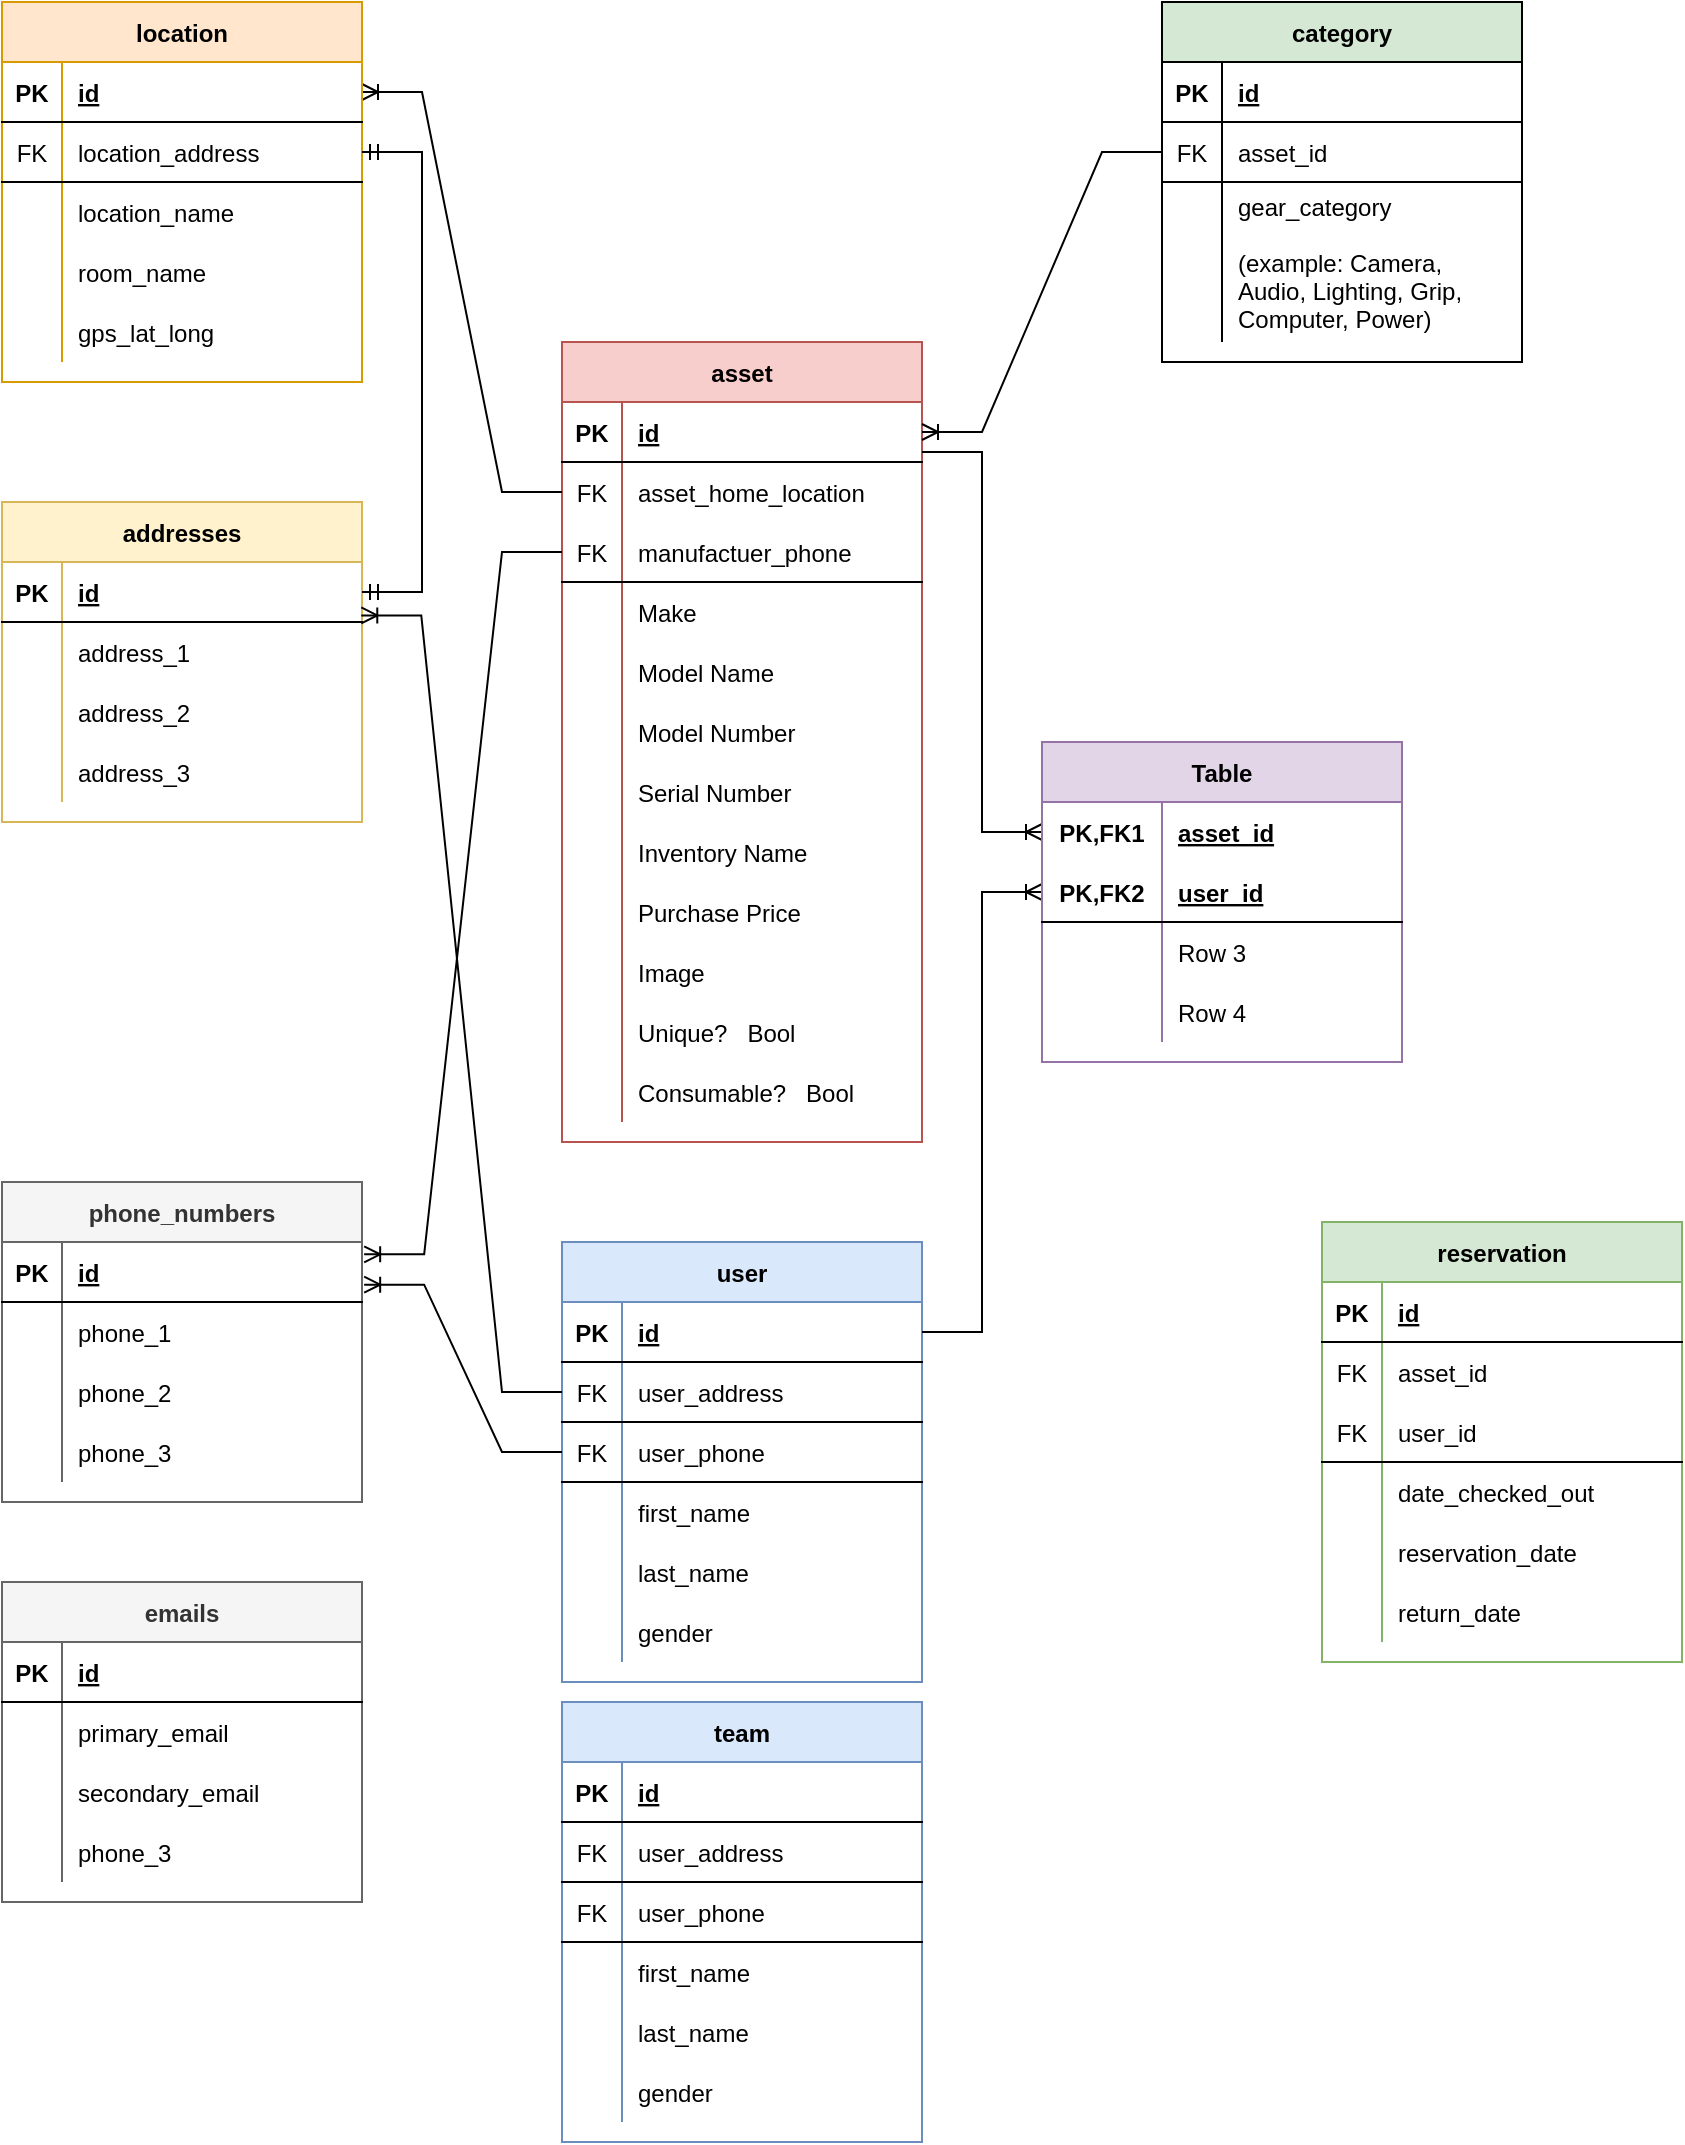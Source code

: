 <mxfile version="16.5.6" type="device"><diagram id="R2lEEEUBdFMjLlhIrx00" name="Page-1"><mxGraphModel dx="1036" dy="1142" grid="1" gridSize="10" guides="1" tooltips="1" connect="1" arrows="1" fold="1" page="1" pageScale="1" pageWidth="850" pageHeight="1100" math="0" shadow="0" extFonts="Permanent Marker^https://fonts.googleapis.com/css?family=Permanent+Marker"><root><mxCell id="0"/><mxCell id="1" parent="0"/><mxCell id="lT242HKfQNrGMCs-cUOg-1" value="asset" style="shape=table;startSize=30;container=1;collapsible=1;childLayout=tableLayout;fixedRows=1;rowLines=0;fontStyle=1;align=center;resizeLast=1;fillColor=#f8cecc;strokeColor=#b85450;" parent="1" vertex="1"><mxGeometry x="280" y="200" width="180" height="400" as="geometry"/></mxCell><mxCell id="lT242HKfQNrGMCs-cUOg-2" value="" style="shape=tableRow;horizontal=0;startSize=0;swimlaneHead=0;swimlaneBody=0;fillColor=none;collapsible=0;dropTarget=0;points=[[0,0.5],[1,0.5]];portConstraint=eastwest;top=0;left=0;right=0;bottom=1;" parent="lT242HKfQNrGMCs-cUOg-1" vertex="1"><mxGeometry y="30" width="180" height="30" as="geometry"/></mxCell><mxCell id="lT242HKfQNrGMCs-cUOg-3" value="PK" style="shape=partialRectangle;connectable=0;fillColor=none;top=0;left=0;bottom=0;right=0;fontStyle=1;overflow=hidden;" parent="lT242HKfQNrGMCs-cUOg-2" vertex="1"><mxGeometry width="30" height="30" as="geometry"><mxRectangle width="30" height="30" as="alternateBounds"/></mxGeometry></mxCell><mxCell id="lT242HKfQNrGMCs-cUOg-4" value="id" style="shape=partialRectangle;connectable=0;fillColor=none;top=0;left=0;bottom=0;right=0;align=left;spacingLeft=6;fontStyle=5;overflow=hidden;" parent="lT242HKfQNrGMCs-cUOg-2" vertex="1"><mxGeometry x="30" width="150" height="30" as="geometry"><mxRectangle width="150" height="30" as="alternateBounds"/></mxGeometry></mxCell><mxCell id="H1OBYZeb9_DquAQnWoKz-43" value="" style="shape=tableRow;horizontal=0;startSize=0;swimlaneHead=0;swimlaneBody=0;fillColor=none;collapsible=0;dropTarget=0;points=[[0,0.5],[1,0.5]];portConstraint=eastwest;top=0;left=0;right=0;bottom=0;" parent="lT242HKfQNrGMCs-cUOg-1" vertex="1"><mxGeometry y="60" width="180" height="30" as="geometry"/></mxCell><mxCell id="H1OBYZeb9_DquAQnWoKz-44" value="FK" style="shape=partialRectangle;connectable=0;fillColor=none;top=0;left=0;bottom=0;right=0;fontStyle=0;overflow=hidden;" parent="H1OBYZeb9_DquAQnWoKz-43" vertex="1"><mxGeometry width="30" height="30" as="geometry"><mxRectangle width="30" height="30" as="alternateBounds"/></mxGeometry></mxCell><mxCell id="H1OBYZeb9_DquAQnWoKz-45" value="asset_home_location" style="shape=partialRectangle;connectable=0;fillColor=none;top=0;left=0;bottom=0;right=0;align=left;spacingLeft=6;fontStyle=0;overflow=hidden;" parent="H1OBYZeb9_DquAQnWoKz-43" vertex="1"><mxGeometry x="30" width="150" height="30" as="geometry"><mxRectangle width="150" height="30" as="alternateBounds"/></mxGeometry></mxCell><mxCell id="H1OBYZeb9_DquAQnWoKz-48" value="" style="shape=tableRow;horizontal=0;startSize=0;swimlaneHead=0;swimlaneBody=0;fillColor=none;collapsible=0;dropTarget=0;points=[[0,0.5],[1,0.5]];portConstraint=eastwest;top=0;left=0;right=0;bottom=1;" parent="lT242HKfQNrGMCs-cUOg-1" vertex="1"><mxGeometry y="90" width="180" height="30" as="geometry"/></mxCell><mxCell id="H1OBYZeb9_DquAQnWoKz-49" value="FK" style="shape=partialRectangle;connectable=0;fillColor=none;top=0;left=0;bottom=0;right=0;fontStyle=0;overflow=hidden;" parent="H1OBYZeb9_DquAQnWoKz-48" vertex="1"><mxGeometry width="30" height="30" as="geometry"><mxRectangle width="30" height="30" as="alternateBounds"/></mxGeometry></mxCell><mxCell id="H1OBYZeb9_DquAQnWoKz-50" value="manufactuer_phone" style="shape=partialRectangle;connectable=0;fillColor=none;top=0;left=0;bottom=0;right=0;align=left;spacingLeft=6;fontStyle=0;overflow=hidden;" parent="H1OBYZeb9_DquAQnWoKz-48" vertex="1"><mxGeometry x="30" width="150" height="30" as="geometry"><mxRectangle width="150" height="30" as="alternateBounds"/></mxGeometry></mxCell><mxCell id="lT242HKfQNrGMCs-cUOg-8" value="" style="shape=tableRow;horizontal=0;startSize=0;swimlaneHead=0;swimlaneBody=0;fillColor=none;collapsible=0;dropTarget=0;points=[[0,0.5],[1,0.5]];portConstraint=eastwest;top=0;left=0;right=0;bottom=0;" parent="lT242HKfQNrGMCs-cUOg-1" vertex="1"><mxGeometry y="120" width="180" height="30" as="geometry"/></mxCell><mxCell id="lT242HKfQNrGMCs-cUOg-9" value="" style="shape=partialRectangle;connectable=0;fillColor=none;top=0;left=0;bottom=0;right=0;editable=1;overflow=hidden;" parent="lT242HKfQNrGMCs-cUOg-8" vertex="1"><mxGeometry width="30" height="30" as="geometry"><mxRectangle width="30" height="30" as="alternateBounds"/></mxGeometry></mxCell><mxCell id="lT242HKfQNrGMCs-cUOg-10" value="Make" style="shape=partialRectangle;connectable=0;fillColor=none;top=0;left=0;bottom=0;right=0;align=left;spacingLeft=6;overflow=hidden;" parent="lT242HKfQNrGMCs-cUOg-8" vertex="1"><mxGeometry x="30" width="150" height="30" as="geometry"><mxRectangle width="150" height="30" as="alternateBounds"/></mxGeometry></mxCell><mxCell id="lT242HKfQNrGMCs-cUOg-11" value="" style="shape=tableRow;horizontal=0;startSize=0;swimlaneHead=0;swimlaneBody=0;fillColor=none;collapsible=0;dropTarget=0;points=[[0,0.5],[1,0.5]];portConstraint=eastwest;top=0;left=0;right=0;bottom=0;" parent="lT242HKfQNrGMCs-cUOg-1" vertex="1"><mxGeometry y="150" width="180" height="30" as="geometry"/></mxCell><mxCell id="lT242HKfQNrGMCs-cUOg-12" value="" style="shape=partialRectangle;connectable=0;fillColor=none;top=0;left=0;bottom=0;right=0;editable=1;overflow=hidden;" parent="lT242HKfQNrGMCs-cUOg-11" vertex="1"><mxGeometry width="30" height="30" as="geometry"><mxRectangle width="30" height="30" as="alternateBounds"/></mxGeometry></mxCell><mxCell id="lT242HKfQNrGMCs-cUOg-13" value="Model Name" style="shape=partialRectangle;connectable=0;fillColor=none;top=0;left=0;bottom=0;right=0;align=left;spacingLeft=6;overflow=hidden;" parent="lT242HKfQNrGMCs-cUOg-11" vertex="1"><mxGeometry x="30" width="150" height="30" as="geometry"><mxRectangle width="150" height="30" as="alternateBounds"/></mxGeometry></mxCell><mxCell id="lT242HKfQNrGMCs-cUOg-20" value="" style="shape=tableRow;horizontal=0;startSize=0;swimlaneHead=0;swimlaneBody=0;fillColor=none;collapsible=0;dropTarget=0;points=[[0,0.5],[1,0.5]];portConstraint=eastwest;top=0;left=0;right=0;bottom=0;" parent="lT242HKfQNrGMCs-cUOg-1" vertex="1"><mxGeometry y="180" width="180" height="30" as="geometry"/></mxCell><mxCell id="lT242HKfQNrGMCs-cUOg-21" value="" style="shape=partialRectangle;connectable=0;fillColor=none;top=0;left=0;bottom=0;right=0;editable=1;overflow=hidden;" parent="lT242HKfQNrGMCs-cUOg-20" vertex="1"><mxGeometry width="30" height="30" as="geometry"><mxRectangle width="30" height="30" as="alternateBounds"/></mxGeometry></mxCell><mxCell id="lT242HKfQNrGMCs-cUOg-22" value="Model Number" style="shape=partialRectangle;connectable=0;fillColor=none;top=0;left=0;bottom=0;right=0;align=left;spacingLeft=6;overflow=hidden;" parent="lT242HKfQNrGMCs-cUOg-20" vertex="1"><mxGeometry x="30" width="150" height="30" as="geometry"><mxRectangle width="150" height="30" as="alternateBounds"/></mxGeometry></mxCell><mxCell id="lT242HKfQNrGMCs-cUOg-14" value="" style="shape=tableRow;horizontal=0;startSize=0;swimlaneHead=0;swimlaneBody=0;fillColor=none;collapsible=0;dropTarget=0;points=[[0,0.5],[1,0.5]];portConstraint=eastwest;top=0;left=0;right=0;bottom=0;" parent="lT242HKfQNrGMCs-cUOg-1" vertex="1"><mxGeometry y="210" width="180" height="30" as="geometry"/></mxCell><mxCell id="lT242HKfQNrGMCs-cUOg-15" value="" style="shape=partialRectangle;connectable=0;fillColor=none;top=0;left=0;bottom=0;right=0;editable=1;overflow=hidden;" parent="lT242HKfQNrGMCs-cUOg-14" vertex="1"><mxGeometry width="30" height="30" as="geometry"><mxRectangle width="30" height="30" as="alternateBounds"/></mxGeometry></mxCell><mxCell id="lT242HKfQNrGMCs-cUOg-16" value="Serial Number" style="shape=partialRectangle;connectable=0;fillColor=none;top=0;left=0;bottom=0;right=0;align=left;spacingLeft=6;overflow=hidden;" parent="lT242HKfQNrGMCs-cUOg-14" vertex="1"><mxGeometry x="30" width="150" height="30" as="geometry"><mxRectangle width="150" height="30" as="alternateBounds"/></mxGeometry></mxCell><mxCell id="lT242HKfQNrGMCs-cUOg-5" value="" style="shape=tableRow;horizontal=0;startSize=0;swimlaneHead=0;swimlaneBody=0;fillColor=none;collapsible=0;dropTarget=0;points=[[0,0.5],[1,0.5]];portConstraint=eastwest;top=0;left=0;right=0;bottom=0;" parent="lT242HKfQNrGMCs-cUOg-1" vertex="1"><mxGeometry y="240" width="180" height="30" as="geometry"/></mxCell><mxCell id="lT242HKfQNrGMCs-cUOg-6" value="" style="shape=partialRectangle;connectable=0;fillColor=none;top=0;left=0;bottom=0;right=0;editable=1;overflow=hidden;" parent="lT242HKfQNrGMCs-cUOg-5" vertex="1"><mxGeometry width="30" height="30" as="geometry"><mxRectangle width="30" height="30" as="alternateBounds"/></mxGeometry></mxCell><mxCell id="lT242HKfQNrGMCs-cUOg-7" value="Inventory Name" style="shape=partialRectangle;connectable=0;fillColor=none;top=0;left=0;bottom=0;right=0;align=left;spacingLeft=6;overflow=hidden;fontStyle=0" parent="lT242HKfQNrGMCs-cUOg-5" vertex="1"><mxGeometry x="30" width="150" height="30" as="geometry"><mxRectangle width="150" height="30" as="alternateBounds"/></mxGeometry></mxCell><mxCell id="lT242HKfQNrGMCs-cUOg-17" value="" style="shape=tableRow;horizontal=0;startSize=0;swimlaneHead=0;swimlaneBody=0;fillColor=none;collapsible=0;dropTarget=0;points=[[0,0.5],[1,0.5]];portConstraint=eastwest;top=0;left=0;right=0;bottom=0;" parent="lT242HKfQNrGMCs-cUOg-1" vertex="1"><mxGeometry y="270" width="180" height="30" as="geometry"/></mxCell><mxCell id="lT242HKfQNrGMCs-cUOg-18" value="" style="shape=partialRectangle;connectable=0;fillColor=none;top=0;left=0;bottom=0;right=0;editable=1;overflow=hidden;" parent="lT242HKfQNrGMCs-cUOg-17" vertex="1"><mxGeometry width="30" height="30" as="geometry"><mxRectangle width="30" height="30" as="alternateBounds"/></mxGeometry></mxCell><mxCell id="lT242HKfQNrGMCs-cUOg-19" value="Purchase Price" style="shape=partialRectangle;connectable=0;fillColor=none;top=0;left=0;bottom=0;right=0;align=left;spacingLeft=6;overflow=hidden;" parent="lT242HKfQNrGMCs-cUOg-17" vertex="1"><mxGeometry x="30" width="150" height="30" as="geometry"><mxRectangle width="150" height="30" as="alternateBounds"/></mxGeometry></mxCell><mxCell id="lT242HKfQNrGMCs-cUOg-42" value="" style="shape=tableRow;horizontal=0;startSize=0;swimlaneHead=0;swimlaneBody=0;fillColor=none;collapsible=0;dropTarget=0;points=[[0,0.5],[1,0.5]];portConstraint=eastwest;top=0;left=0;right=0;bottom=0;" parent="lT242HKfQNrGMCs-cUOg-1" vertex="1"><mxGeometry y="300" width="180" height="30" as="geometry"/></mxCell><mxCell id="lT242HKfQNrGMCs-cUOg-43" value="" style="shape=partialRectangle;connectable=0;fillColor=none;top=0;left=0;bottom=0;right=0;editable=1;overflow=hidden;" parent="lT242HKfQNrGMCs-cUOg-42" vertex="1"><mxGeometry width="30" height="30" as="geometry"><mxRectangle width="30" height="30" as="alternateBounds"/></mxGeometry></mxCell><mxCell id="lT242HKfQNrGMCs-cUOg-44" value="Image" style="shape=partialRectangle;connectable=0;fillColor=none;top=0;left=0;bottom=0;right=0;align=left;spacingLeft=6;overflow=hidden;" parent="lT242HKfQNrGMCs-cUOg-42" vertex="1"><mxGeometry x="30" width="150" height="30" as="geometry"><mxRectangle width="150" height="30" as="alternateBounds"/></mxGeometry></mxCell><mxCell id="lT242HKfQNrGMCs-cUOg-58" value="" style="shape=tableRow;horizontal=0;startSize=0;swimlaneHead=0;swimlaneBody=0;fillColor=none;collapsible=0;dropTarget=0;points=[[0,0.5],[1,0.5]];portConstraint=eastwest;top=0;left=0;right=0;bottom=0;" parent="lT242HKfQNrGMCs-cUOg-1" vertex="1"><mxGeometry y="330" width="180" height="30" as="geometry"/></mxCell><mxCell id="lT242HKfQNrGMCs-cUOg-59" value="" style="shape=partialRectangle;connectable=0;fillColor=none;top=0;left=0;bottom=0;right=0;editable=1;overflow=hidden;" parent="lT242HKfQNrGMCs-cUOg-58" vertex="1"><mxGeometry width="30" height="30" as="geometry"><mxRectangle width="30" height="30" as="alternateBounds"/></mxGeometry></mxCell><mxCell id="lT242HKfQNrGMCs-cUOg-60" value="Unique?   Bool" style="shape=partialRectangle;connectable=0;fillColor=none;top=0;left=0;bottom=0;right=0;align=left;spacingLeft=6;overflow=hidden;fontStyle=0" parent="lT242HKfQNrGMCs-cUOg-58" vertex="1"><mxGeometry x="30" width="150" height="30" as="geometry"><mxRectangle width="150" height="30" as="alternateBounds"/></mxGeometry></mxCell><mxCell id="lT242HKfQNrGMCs-cUOg-61" value="" style="shape=tableRow;horizontal=0;startSize=0;swimlaneHead=0;swimlaneBody=0;fillColor=none;collapsible=0;dropTarget=0;points=[[0,0.5],[1,0.5]];portConstraint=eastwest;top=0;left=0;right=0;bottom=0;" parent="lT242HKfQNrGMCs-cUOg-1" vertex="1"><mxGeometry y="360" width="180" height="30" as="geometry"/></mxCell><mxCell id="lT242HKfQNrGMCs-cUOg-62" value="" style="shape=partialRectangle;connectable=0;fillColor=none;top=0;left=0;bottom=0;right=0;editable=1;overflow=hidden;" parent="lT242HKfQNrGMCs-cUOg-61" vertex="1"><mxGeometry width="30" height="30" as="geometry"><mxRectangle width="30" height="30" as="alternateBounds"/></mxGeometry></mxCell><mxCell id="lT242HKfQNrGMCs-cUOg-63" value="Consumable?   Bool" style="shape=partialRectangle;connectable=0;fillColor=none;top=0;left=0;bottom=0;right=0;align=left;spacingLeft=6;overflow=hidden;fontStyle=0" parent="lT242HKfQNrGMCs-cUOg-61" vertex="1"><mxGeometry x="30" width="150" height="30" as="geometry"><mxRectangle width="150" height="30" as="alternateBounds"/></mxGeometry></mxCell><mxCell id="lT242HKfQNrGMCs-cUOg-23" value="reservation" style="shape=table;startSize=30;container=1;collapsible=1;childLayout=tableLayout;fixedRows=1;rowLines=0;fontStyle=1;align=center;resizeLast=1;fillColor=#d5e8d4;strokeColor=#82b366;" parent="1" vertex="1"><mxGeometry x="660" y="640" width="180" height="220" as="geometry"/></mxCell><mxCell id="lT242HKfQNrGMCs-cUOg-24" value="" style="shape=tableRow;horizontal=0;startSize=0;swimlaneHead=0;swimlaneBody=0;fillColor=none;collapsible=0;dropTarget=0;points=[[0,0.5],[1,0.5]];portConstraint=eastwest;top=0;left=0;right=0;bottom=1;" parent="lT242HKfQNrGMCs-cUOg-23" vertex="1"><mxGeometry y="30" width="180" height="30" as="geometry"/></mxCell><mxCell id="lT242HKfQNrGMCs-cUOg-25" value="PK" style="shape=partialRectangle;connectable=0;fillColor=none;top=0;left=0;bottom=0;right=0;fontStyle=1;overflow=hidden;" parent="lT242HKfQNrGMCs-cUOg-24" vertex="1"><mxGeometry width="30" height="30" as="geometry"><mxRectangle width="30" height="30" as="alternateBounds"/></mxGeometry></mxCell><mxCell id="lT242HKfQNrGMCs-cUOg-26" value="id" style="shape=partialRectangle;connectable=0;fillColor=none;top=0;left=0;bottom=0;right=0;align=left;spacingLeft=6;fontStyle=5;overflow=hidden;" parent="lT242HKfQNrGMCs-cUOg-24" vertex="1"><mxGeometry x="30" width="150" height="30" as="geometry"><mxRectangle width="150" height="30" as="alternateBounds"/></mxGeometry></mxCell><mxCell id="lT242HKfQNrGMCs-cUOg-39" value="" style="shape=tableRow;horizontal=0;startSize=0;swimlaneHead=0;swimlaneBody=0;fillColor=none;collapsible=0;dropTarget=0;points=[[0,0.5],[1,0.5]];portConstraint=eastwest;top=0;left=0;right=0;bottom=0;" parent="lT242HKfQNrGMCs-cUOg-23" vertex="1"><mxGeometry y="60" width="180" height="30" as="geometry"/></mxCell><mxCell id="lT242HKfQNrGMCs-cUOg-40" value="FK" style="shape=partialRectangle;connectable=0;fillColor=none;top=0;left=0;bottom=0;right=0;fontStyle=0;overflow=hidden;" parent="lT242HKfQNrGMCs-cUOg-39" vertex="1"><mxGeometry width="30" height="30" as="geometry"><mxRectangle width="30" height="30" as="alternateBounds"/></mxGeometry></mxCell><mxCell id="lT242HKfQNrGMCs-cUOg-41" value="asset_id" style="shape=partialRectangle;connectable=0;fillColor=none;top=0;left=0;bottom=0;right=0;align=left;spacingLeft=6;fontStyle=0;overflow=hidden;" parent="lT242HKfQNrGMCs-cUOg-39" vertex="1"><mxGeometry x="30" width="150" height="30" as="geometry"><mxRectangle width="150" height="30" as="alternateBounds"/></mxGeometry></mxCell><mxCell id="lT242HKfQNrGMCs-cUOg-36" value="" style="shape=tableRow;horizontal=0;startSize=0;swimlaneHead=0;swimlaneBody=0;fillColor=none;collapsible=0;dropTarget=0;points=[[0,0.5],[1,0.5]];portConstraint=eastwest;top=0;left=0;right=0;bottom=1;" parent="lT242HKfQNrGMCs-cUOg-23" vertex="1"><mxGeometry y="90" width="180" height="30" as="geometry"/></mxCell><mxCell id="lT242HKfQNrGMCs-cUOg-37" value="FK" style="shape=partialRectangle;connectable=0;fillColor=none;top=0;left=0;bottom=0;right=0;fontStyle=0;overflow=hidden;" parent="lT242HKfQNrGMCs-cUOg-36" vertex="1"><mxGeometry width="30" height="30" as="geometry"><mxRectangle width="30" height="30" as="alternateBounds"/></mxGeometry></mxCell><mxCell id="lT242HKfQNrGMCs-cUOg-38" value="user_id" style="shape=partialRectangle;connectable=0;fillColor=none;top=0;left=0;bottom=0;right=0;align=left;spacingLeft=6;fontStyle=0;overflow=hidden;" parent="lT242HKfQNrGMCs-cUOg-36" vertex="1"><mxGeometry x="30" width="150" height="30" as="geometry"><mxRectangle width="150" height="30" as="alternateBounds"/></mxGeometry></mxCell><mxCell id="lT242HKfQNrGMCs-cUOg-27" value="" style="shape=tableRow;horizontal=0;startSize=0;swimlaneHead=0;swimlaneBody=0;fillColor=none;collapsible=0;dropTarget=0;points=[[0,0.5],[1,0.5]];portConstraint=eastwest;top=0;left=0;right=0;bottom=0;" parent="lT242HKfQNrGMCs-cUOg-23" vertex="1"><mxGeometry y="120" width="180" height="30" as="geometry"/></mxCell><mxCell id="lT242HKfQNrGMCs-cUOg-28" value="" style="shape=partialRectangle;connectable=0;fillColor=none;top=0;left=0;bottom=0;right=0;editable=1;overflow=hidden;" parent="lT242HKfQNrGMCs-cUOg-27" vertex="1"><mxGeometry width="30" height="30" as="geometry"><mxRectangle width="30" height="30" as="alternateBounds"/></mxGeometry></mxCell><mxCell id="lT242HKfQNrGMCs-cUOg-29" value="date_checked_out" style="shape=partialRectangle;connectable=0;fillColor=none;top=0;left=0;bottom=0;right=0;align=left;spacingLeft=6;overflow=hidden;" parent="lT242HKfQNrGMCs-cUOg-27" vertex="1"><mxGeometry x="30" width="150" height="30" as="geometry"><mxRectangle width="150" height="30" as="alternateBounds"/></mxGeometry></mxCell><mxCell id="lT242HKfQNrGMCs-cUOg-30" value="" style="shape=tableRow;horizontal=0;startSize=0;swimlaneHead=0;swimlaneBody=0;fillColor=none;collapsible=0;dropTarget=0;points=[[0,0.5],[1,0.5]];portConstraint=eastwest;top=0;left=0;right=0;bottom=0;" parent="lT242HKfQNrGMCs-cUOg-23" vertex="1"><mxGeometry y="150" width="180" height="30" as="geometry"/></mxCell><mxCell id="lT242HKfQNrGMCs-cUOg-31" value="" style="shape=partialRectangle;connectable=0;fillColor=none;top=0;left=0;bottom=0;right=0;editable=1;overflow=hidden;" parent="lT242HKfQNrGMCs-cUOg-30" vertex="1"><mxGeometry width="30" height="30" as="geometry"><mxRectangle width="30" height="30" as="alternateBounds"/></mxGeometry></mxCell><mxCell id="lT242HKfQNrGMCs-cUOg-32" value="reservation_date" style="shape=partialRectangle;connectable=0;fillColor=none;top=0;left=0;bottom=0;right=0;align=left;spacingLeft=6;overflow=hidden;" parent="lT242HKfQNrGMCs-cUOg-30" vertex="1"><mxGeometry x="30" width="150" height="30" as="geometry"><mxRectangle width="150" height="30" as="alternateBounds"/></mxGeometry></mxCell><mxCell id="lT242HKfQNrGMCs-cUOg-33" value="" style="shape=tableRow;horizontal=0;startSize=0;swimlaneHead=0;swimlaneBody=0;fillColor=none;collapsible=0;dropTarget=0;points=[[0,0.5],[1,0.5]];portConstraint=eastwest;top=0;left=0;right=0;bottom=0;" parent="lT242HKfQNrGMCs-cUOg-23" vertex="1"><mxGeometry y="180" width="180" height="30" as="geometry"/></mxCell><mxCell id="lT242HKfQNrGMCs-cUOg-34" value="" style="shape=partialRectangle;connectable=0;fillColor=none;top=0;left=0;bottom=0;right=0;editable=1;overflow=hidden;" parent="lT242HKfQNrGMCs-cUOg-33" vertex="1"><mxGeometry width="30" height="30" as="geometry"><mxRectangle width="30" height="30" as="alternateBounds"/></mxGeometry></mxCell><mxCell id="lT242HKfQNrGMCs-cUOg-35" value="return_date" style="shape=partialRectangle;connectable=0;fillColor=none;top=0;left=0;bottom=0;right=0;align=left;spacingLeft=6;overflow=hidden;" parent="lT242HKfQNrGMCs-cUOg-33" vertex="1"><mxGeometry x="30" width="150" height="30" as="geometry"><mxRectangle width="150" height="30" as="alternateBounds"/></mxGeometry></mxCell><mxCell id="lT242HKfQNrGMCs-cUOg-45" value="user" style="shape=table;startSize=30;container=1;collapsible=1;childLayout=tableLayout;fixedRows=1;rowLines=0;fontStyle=1;align=center;resizeLast=1;fillColor=#dae8fc;strokeColor=#6c8ebf;" parent="1" vertex="1"><mxGeometry x="280" y="650" width="180" height="220" as="geometry"/></mxCell><mxCell id="lT242HKfQNrGMCs-cUOg-46" value="" style="shape=tableRow;horizontal=0;startSize=0;swimlaneHead=0;swimlaneBody=0;fillColor=none;collapsible=0;dropTarget=0;points=[[0,0.5],[1,0.5]];portConstraint=eastwest;top=0;left=0;right=0;bottom=1;" parent="lT242HKfQNrGMCs-cUOg-45" vertex="1"><mxGeometry y="30" width="180" height="30" as="geometry"/></mxCell><mxCell id="lT242HKfQNrGMCs-cUOg-47" value="PK" style="shape=partialRectangle;connectable=0;fillColor=none;top=0;left=0;bottom=0;right=0;fontStyle=1;overflow=hidden;" parent="lT242HKfQNrGMCs-cUOg-46" vertex="1"><mxGeometry width="30" height="30" as="geometry"><mxRectangle width="30" height="30" as="alternateBounds"/></mxGeometry></mxCell><mxCell id="lT242HKfQNrGMCs-cUOg-48" value="id" style="shape=partialRectangle;connectable=0;fillColor=none;top=0;left=0;bottom=0;right=0;align=left;spacingLeft=6;fontStyle=5;overflow=hidden;" parent="lT242HKfQNrGMCs-cUOg-46" vertex="1"><mxGeometry x="30" width="150" height="30" as="geometry"><mxRectangle width="150" height="30" as="alternateBounds"/></mxGeometry></mxCell><mxCell id="H1OBYZeb9_DquAQnWoKz-40" value="" style="shape=tableRow;horizontal=0;startSize=0;swimlaneHead=0;swimlaneBody=0;fillColor=none;collapsible=0;dropTarget=0;points=[[0,0.5],[1,0.5]];portConstraint=eastwest;top=0;left=0;right=0;bottom=1;" parent="lT242HKfQNrGMCs-cUOg-45" vertex="1"><mxGeometry y="60" width="180" height="30" as="geometry"/></mxCell><mxCell id="H1OBYZeb9_DquAQnWoKz-41" value="FK" style="shape=partialRectangle;connectable=0;fillColor=none;top=0;left=0;bottom=0;right=0;fontStyle=0;overflow=hidden;" parent="H1OBYZeb9_DquAQnWoKz-40" vertex="1"><mxGeometry width="30" height="30" as="geometry"><mxRectangle width="30" height="30" as="alternateBounds"/></mxGeometry></mxCell><mxCell id="H1OBYZeb9_DquAQnWoKz-42" value="user_address" style="shape=partialRectangle;connectable=0;fillColor=none;top=0;left=0;bottom=0;right=0;align=left;spacingLeft=6;fontStyle=0;overflow=hidden;" parent="H1OBYZeb9_DquAQnWoKz-40" vertex="1"><mxGeometry x="30" width="150" height="30" as="geometry"><mxRectangle width="150" height="30" as="alternateBounds"/></mxGeometry></mxCell><mxCell id="H1OBYZeb9_DquAQnWoKz-51" value="" style="shape=tableRow;horizontal=0;startSize=0;swimlaneHead=0;swimlaneBody=0;fillColor=none;collapsible=0;dropTarget=0;points=[[0,0.5],[1,0.5]];portConstraint=eastwest;top=0;left=0;right=0;bottom=1;" parent="lT242HKfQNrGMCs-cUOg-45" vertex="1"><mxGeometry y="90" width="180" height="30" as="geometry"/></mxCell><mxCell id="H1OBYZeb9_DquAQnWoKz-52" value="FK" style="shape=partialRectangle;connectable=0;fillColor=none;top=0;left=0;bottom=0;right=0;fontStyle=0;overflow=hidden;" parent="H1OBYZeb9_DquAQnWoKz-51" vertex="1"><mxGeometry width="30" height="30" as="geometry"><mxRectangle width="30" height="30" as="alternateBounds"/></mxGeometry></mxCell><mxCell id="H1OBYZeb9_DquAQnWoKz-53" value="user_phone" style="shape=partialRectangle;connectable=0;fillColor=none;top=0;left=0;bottom=0;right=0;align=left;spacingLeft=6;fontStyle=0;overflow=hidden;" parent="H1OBYZeb9_DquAQnWoKz-51" vertex="1"><mxGeometry x="30" width="150" height="30" as="geometry"><mxRectangle width="150" height="30" as="alternateBounds"/></mxGeometry></mxCell><mxCell id="lT242HKfQNrGMCs-cUOg-49" value="" style="shape=tableRow;horizontal=0;startSize=0;swimlaneHead=0;swimlaneBody=0;fillColor=none;collapsible=0;dropTarget=0;points=[[0,0.5],[1,0.5]];portConstraint=eastwest;top=0;left=0;right=0;bottom=0;" parent="lT242HKfQNrGMCs-cUOg-45" vertex="1"><mxGeometry y="120" width="180" height="30" as="geometry"/></mxCell><mxCell id="lT242HKfQNrGMCs-cUOg-50" value="" style="shape=partialRectangle;connectable=0;fillColor=none;top=0;left=0;bottom=0;right=0;editable=1;overflow=hidden;" parent="lT242HKfQNrGMCs-cUOg-49" vertex="1"><mxGeometry width="30" height="30" as="geometry"><mxRectangle width="30" height="30" as="alternateBounds"/></mxGeometry></mxCell><mxCell id="lT242HKfQNrGMCs-cUOg-51" value="first_name" style="shape=partialRectangle;connectable=0;fillColor=none;top=0;left=0;bottom=0;right=0;align=left;spacingLeft=6;overflow=hidden;" parent="lT242HKfQNrGMCs-cUOg-49" vertex="1"><mxGeometry x="30" width="150" height="30" as="geometry"><mxRectangle width="150" height="30" as="alternateBounds"/></mxGeometry></mxCell><mxCell id="lT242HKfQNrGMCs-cUOg-52" value="" style="shape=tableRow;horizontal=0;startSize=0;swimlaneHead=0;swimlaneBody=0;fillColor=none;collapsible=0;dropTarget=0;points=[[0,0.5],[1,0.5]];portConstraint=eastwest;top=0;left=0;right=0;bottom=0;" parent="lT242HKfQNrGMCs-cUOg-45" vertex="1"><mxGeometry y="150" width="180" height="30" as="geometry"/></mxCell><mxCell id="lT242HKfQNrGMCs-cUOg-53" value="" style="shape=partialRectangle;connectable=0;fillColor=none;top=0;left=0;bottom=0;right=0;editable=1;overflow=hidden;" parent="lT242HKfQNrGMCs-cUOg-52" vertex="1"><mxGeometry width="30" height="30" as="geometry"><mxRectangle width="30" height="30" as="alternateBounds"/></mxGeometry></mxCell><mxCell id="lT242HKfQNrGMCs-cUOg-54" value="last_name" style="shape=partialRectangle;connectable=0;fillColor=none;top=0;left=0;bottom=0;right=0;align=left;spacingLeft=6;overflow=hidden;" parent="lT242HKfQNrGMCs-cUOg-52" vertex="1"><mxGeometry x="30" width="150" height="30" as="geometry"><mxRectangle width="150" height="30" as="alternateBounds"/></mxGeometry></mxCell><mxCell id="lT242HKfQNrGMCs-cUOg-55" value="" style="shape=tableRow;horizontal=0;startSize=0;swimlaneHead=0;swimlaneBody=0;fillColor=none;collapsible=0;dropTarget=0;points=[[0,0.5],[1,0.5]];portConstraint=eastwest;top=0;left=0;right=0;bottom=0;" parent="lT242HKfQNrGMCs-cUOg-45" vertex="1"><mxGeometry y="180" width="180" height="30" as="geometry"/></mxCell><mxCell id="lT242HKfQNrGMCs-cUOg-56" value="" style="shape=partialRectangle;connectable=0;fillColor=none;top=0;left=0;bottom=0;right=0;editable=1;overflow=hidden;" parent="lT242HKfQNrGMCs-cUOg-55" vertex="1"><mxGeometry width="30" height="30" as="geometry"><mxRectangle width="30" height="30" as="alternateBounds"/></mxGeometry></mxCell><mxCell id="lT242HKfQNrGMCs-cUOg-57" value="gender" style="shape=partialRectangle;connectable=0;fillColor=none;top=0;left=0;bottom=0;right=0;align=left;spacingLeft=6;overflow=hidden;" parent="lT242HKfQNrGMCs-cUOg-55" vertex="1"><mxGeometry x="30" width="150" height="30" as="geometry"><mxRectangle width="150" height="30" as="alternateBounds"/></mxGeometry></mxCell><mxCell id="cT66IYa0NvqG5Nw-RfaH-1" value="" style="edgeStyle=entityRelationEdgeStyle;fontSize=12;html=1;endArrow=ERoneToMany;rounded=0;entryX=0;entryY=0.5;entryDx=0;entryDy=0;" parent="1" target="H1OBYZeb9_DquAQnWoKz-57" edge="1"><mxGeometry width="100" height="100" relative="1" as="geometry"><mxPoint x="460" y="255" as="sourcePoint"/><mxPoint x="620" y="460" as="targetPoint"/></mxGeometry></mxCell><mxCell id="cT66IYa0NvqG5Nw-RfaH-2" value="" style="edgeStyle=entityRelationEdgeStyle;fontSize=12;html=1;endArrow=ERoneToMany;rounded=0;exitX=1;exitY=0.5;exitDx=0;exitDy=0;entryX=0;entryY=0.5;entryDx=0;entryDy=0;" parent="1" source="lT242HKfQNrGMCs-cUOg-46" target="H1OBYZeb9_DquAQnWoKz-60" edge="1"><mxGeometry width="100" height="100" relative="1" as="geometry"><mxPoint x="620" y="330" as="sourcePoint"/><mxPoint x="570" y="550" as="targetPoint"/></mxGeometry></mxCell><mxCell id="H1OBYZeb9_DquAQnWoKz-1" value="phone_numbers" style="shape=table;startSize=30;container=1;collapsible=1;childLayout=tableLayout;fixedRows=1;rowLines=0;fontStyle=1;align=center;resizeLast=1;fillColor=#f5f5f5;strokeColor=#666666;fontColor=#333333;" parent="1" vertex="1"><mxGeometry y="620" width="180" height="160" as="geometry"/></mxCell><mxCell id="H1OBYZeb9_DquAQnWoKz-2" value="" style="shape=tableRow;horizontal=0;startSize=0;swimlaneHead=0;swimlaneBody=0;fillColor=none;collapsible=0;dropTarget=0;points=[[0,0.5],[1,0.5]];portConstraint=eastwest;top=0;left=0;right=0;bottom=1;" parent="H1OBYZeb9_DquAQnWoKz-1" vertex="1"><mxGeometry y="30" width="180" height="30" as="geometry"/></mxCell><mxCell id="H1OBYZeb9_DquAQnWoKz-3" value="PK" style="shape=partialRectangle;connectable=0;fillColor=none;top=0;left=0;bottom=0;right=0;fontStyle=1;overflow=hidden;" parent="H1OBYZeb9_DquAQnWoKz-2" vertex="1"><mxGeometry width="30" height="30" as="geometry"><mxRectangle width="30" height="30" as="alternateBounds"/></mxGeometry></mxCell><mxCell id="H1OBYZeb9_DquAQnWoKz-4" value="id" style="shape=partialRectangle;connectable=0;fillColor=none;top=0;left=0;bottom=0;right=0;align=left;spacingLeft=6;fontStyle=5;overflow=hidden;" parent="H1OBYZeb9_DquAQnWoKz-2" vertex="1"><mxGeometry x="30" width="150" height="30" as="geometry"><mxRectangle width="150" height="30" as="alternateBounds"/></mxGeometry></mxCell><mxCell id="H1OBYZeb9_DquAQnWoKz-5" value="" style="shape=tableRow;horizontal=0;startSize=0;swimlaneHead=0;swimlaneBody=0;fillColor=none;collapsible=0;dropTarget=0;points=[[0,0.5],[1,0.5]];portConstraint=eastwest;top=0;left=0;right=0;bottom=0;" parent="H1OBYZeb9_DquAQnWoKz-1" vertex="1"><mxGeometry y="60" width="180" height="30" as="geometry"/></mxCell><mxCell id="H1OBYZeb9_DquAQnWoKz-6" value="" style="shape=partialRectangle;connectable=0;fillColor=none;top=0;left=0;bottom=0;right=0;editable=1;overflow=hidden;" parent="H1OBYZeb9_DquAQnWoKz-5" vertex="1"><mxGeometry width="30" height="30" as="geometry"><mxRectangle width="30" height="30" as="alternateBounds"/></mxGeometry></mxCell><mxCell id="H1OBYZeb9_DquAQnWoKz-7" value="phone_1" style="shape=partialRectangle;connectable=0;fillColor=none;top=0;left=0;bottom=0;right=0;align=left;spacingLeft=6;overflow=hidden;" parent="H1OBYZeb9_DquAQnWoKz-5" vertex="1"><mxGeometry x="30" width="150" height="30" as="geometry"><mxRectangle width="150" height="30" as="alternateBounds"/></mxGeometry></mxCell><mxCell id="H1OBYZeb9_DquAQnWoKz-8" value="" style="shape=tableRow;horizontal=0;startSize=0;swimlaneHead=0;swimlaneBody=0;fillColor=none;collapsible=0;dropTarget=0;points=[[0,0.5],[1,0.5]];portConstraint=eastwest;top=0;left=0;right=0;bottom=0;" parent="H1OBYZeb9_DquAQnWoKz-1" vertex="1"><mxGeometry y="90" width="180" height="30" as="geometry"/></mxCell><mxCell id="H1OBYZeb9_DquAQnWoKz-9" value="" style="shape=partialRectangle;connectable=0;fillColor=none;top=0;left=0;bottom=0;right=0;editable=1;overflow=hidden;" parent="H1OBYZeb9_DquAQnWoKz-8" vertex="1"><mxGeometry width="30" height="30" as="geometry"><mxRectangle width="30" height="30" as="alternateBounds"/></mxGeometry></mxCell><mxCell id="H1OBYZeb9_DquAQnWoKz-10" value="phone_2" style="shape=partialRectangle;connectable=0;fillColor=none;top=0;left=0;bottom=0;right=0;align=left;spacingLeft=6;overflow=hidden;" parent="H1OBYZeb9_DquAQnWoKz-8" vertex="1"><mxGeometry x="30" width="150" height="30" as="geometry"><mxRectangle width="150" height="30" as="alternateBounds"/></mxGeometry></mxCell><mxCell id="H1OBYZeb9_DquAQnWoKz-11" value="" style="shape=tableRow;horizontal=0;startSize=0;swimlaneHead=0;swimlaneBody=0;fillColor=none;collapsible=0;dropTarget=0;points=[[0,0.5],[1,0.5]];portConstraint=eastwest;top=0;left=0;right=0;bottom=0;" parent="H1OBYZeb9_DquAQnWoKz-1" vertex="1"><mxGeometry y="120" width="180" height="30" as="geometry"/></mxCell><mxCell id="H1OBYZeb9_DquAQnWoKz-12" value="" style="shape=partialRectangle;connectable=0;fillColor=none;top=0;left=0;bottom=0;right=0;editable=1;overflow=hidden;" parent="H1OBYZeb9_DquAQnWoKz-11" vertex="1"><mxGeometry width="30" height="30" as="geometry"><mxRectangle width="30" height="30" as="alternateBounds"/></mxGeometry></mxCell><mxCell id="H1OBYZeb9_DquAQnWoKz-13" value="phone_3" style="shape=partialRectangle;connectable=0;fillColor=none;top=0;left=0;bottom=0;right=0;align=left;spacingLeft=6;overflow=hidden;" parent="H1OBYZeb9_DquAQnWoKz-11" vertex="1"><mxGeometry x="30" width="150" height="30" as="geometry"><mxRectangle width="150" height="30" as="alternateBounds"/></mxGeometry></mxCell><mxCell id="H1OBYZeb9_DquAQnWoKz-14" value="addresses" style="shape=table;startSize=30;container=1;collapsible=1;childLayout=tableLayout;fixedRows=1;rowLines=0;fontStyle=1;align=center;resizeLast=1;fillColor=#fff2cc;strokeColor=#d6b656;" parent="1" vertex="1"><mxGeometry y="280" width="180" height="160" as="geometry"/></mxCell><mxCell id="H1OBYZeb9_DquAQnWoKz-15" value="" style="shape=tableRow;horizontal=0;startSize=0;swimlaneHead=0;swimlaneBody=0;fillColor=none;collapsible=0;dropTarget=0;points=[[0,0.5],[1,0.5]];portConstraint=eastwest;top=0;left=0;right=0;bottom=1;" parent="H1OBYZeb9_DquAQnWoKz-14" vertex="1"><mxGeometry y="30" width="180" height="30" as="geometry"/></mxCell><mxCell id="H1OBYZeb9_DquAQnWoKz-16" value="PK" style="shape=partialRectangle;connectable=0;fillColor=none;top=0;left=0;bottom=0;right=0;fontStyle=1;overflow=hidden;" parent="H1OBYZeb9_DquAQnWoKz-15" vertex="1"><mxGeometry width="30" height="30" as="geometry"><mxRectangle width="30" height="30" as="alternateBounds"/></mxGeometry></mxCell><mxCell id="H1OBYZeb9_DquAQnWoKz-17" value="id" style="shape=partialRectangle;connectable=0;fillColor=none;top=0;left=0;bottom=0;right=0;align=left;spacingLeft=6;fontStyle=5;overflow=hidden;" parent="H1OBYZeb9_DquAQnWoKz-15" vertex="1"><mxGeometry x="30" width="150" height="30" as="geometry"><mxRectangle width="150" height="30" as="alternateBounds"/></mxGeometry></mxCell><mxCell id="H1OBYZeb9_DquAQnWoKz-18" value="" style="shape=tableRow;horizontal=0;startSize=0;swimlaneHead=0;swimlaneBody=0;fillColor=none;collapsible=0;dropTarget=0;points=[[0,0.5],[1,0.5]];portConstraint=eastwest;top=0;left=0;right=0;bottom=0;" parent="H1OBYZeb9_DquAQnWoKz-14" vertex="1"><mxGeometry y="60" width="180" height="30" as="geometry"/></mxCell><mxCell id="H1OBYZeb9_DquAQnWoKz-19" value="" style="shape=partialRectangle;connectable=0;fillColor=none;top=0;left=0;bottom=0;right=0;editable=1;overflow=hidden;" parent="H1OBYZeb9_DquAQnWoKz-18" vertex="1"><mxGeometry width="30" height="30" as="geometry"><mxRectangle width="30" height="30" as="alternateBounds"/></mxGeometry></mxCell><mxCell id="H1OBYZeb9_DquAQnWoKz-20" value="address_1" style="shape=partialRectangle;connectable=0;fillColor=none;top=0;left=0;bottom=0;right=0;align=left;spacingLeft=6;overflow=hidden;" parent="H1OBYZeb9_DquAQnWoKz-18" vertex="1"><mxGeometry x="30" width="150" height="30" as="geometry"><mxRectangle width="150" height="30" as="alternateBounds"/></mxGeometry></mxCell><mxCell id="H1OBYZeb9_DquAQnWoKz-21" value="" style="shape=tableRow;horizontal=0;startSize=0;swimlaneHead=0;swimlaneBody=0;fillColor=none;collapsible=0;dropTarget=0;points=[[0,0.5],[1,0.5]];portConstraint=eastwest;top=0;left=0;right=0;bottom=0;" parent="H1OBYZeb9_DquAQnWoKz-14" vertex="1"><mxGeometry y="90" width="180" height="30" as="geometry"/></mxCell><mxCell id="H1OBYZeb9_DquAQnWoKz-22" value="" style="shape=partialRectangle;connectable=0;fillColor=none;top=0;left=0;bottom=0;right=0;editable=1;overflow=hidden;" parent="H1OBYZeb9_DquAQnWoKz-21" vertex="1"><mxGeometry width="30" height="30" as="geometry"><mxRectangle width="30" height="30" as="alternateBounds"/></mxGeometry></mxCell><mxCell id="H1OBYZeb9_DquAQnWoKz-23" value="address_2" style="shape=partialRectangle;connectable=0;fillColor=none;top=0;left=0;bottom=0;right=0;align=left;spacingLeft=6;overflow=hidden;" parent="H1OBYZeb9_DquAQnWoKz-21" vertex="1"><mxGeometry x="30" width="150" height="30" as="geometry"><mxRectangle width="150" height="30" as="alternateBounds"/></mxGeometry></mxCell><mxCell id="H1OBYZeb9_DquAQnWoKz-24" value="" style="shape=tableRow;horizontal=0;startSize=0;swimlaneHead=0;swimlaneBody=0;fillColor=none;collapsible=0;dropTarget=0;points=[[0,0.5],[1,0.5]];portConstraint=eastwest;top=0;left=0;right=0;bottom=0;" parent="H1OBYZeb9_DquAQnWoKz-14" vertex="1"><mxGeometry y="120" width="180" height="30" as="geometry"/></mxCell><mxCell id="H1OBYZeb9_DquAQnWoKz-25" value="" style="shape=partialRectangle;connectable=0;fillColor=none;top=0;left=0;bottom=0;right=0;editable=1;overflow=hidden;" parent="H1OBYZeb9_DquAQnWoKz-24" vertex="1"><mxGeometry width="30" height="30" as="geometry"><mxRectangle width="30" height="30" as="alternateBounds"/></mxGeometry></mxCell><mxCell id="H1OBYZeb9_DquAQnWoKz-26" value="address_3" style="shape=partialRectangle;connectable=0;fillColor=none;top=0;left=0;bottom=0;right=0;align=left;spacingLeft=6;overflow=hidden;" parent="H1OBYZeb9_DquAQnWoKz-24" vertex="1"><mxGeometry x="30" width="150" height="30" as="geometry"><mxRectangle width="150" height="30" as="alternateBounds"/></mxGeometry></mxCell><mxCell id="H1OBYZeb9_DquAQnWoKz-46" value="" style="edgeStyle=entityRelationEdgeStyle;fontSize=12;html=1;endArrow=ERoneToMany;rounded=0;exitX=0;exitY=0.5;exitDx=0;exitDy=0;entryX=0.998;entryY=-0.109;entryDx=0;entryDy=0;entryPerimeter=0;" parent="1" source="H1OBYZeb9_DquAQnWoKz-40" target="H1OBYZeb9_DquAQnWoKz-18" edge="1"><mxGeometry width="100" height="100" relative="1" as="geometry"><mxPoint x="210" y="610" as="sourcePoint"/><mxPoint x="310" y="510" as="targetPoint"/></mxGeometry></mxCell><mxCell id="H1OBYZeb9_DquAQnWoKz-47" value="" style="edgeStyle=entityRelationEdgeStyle;fontSize=12;html=1;endArrow=ERoneToMany;rounded=0;exitX=0;exitY=0.5;exitDx=0;exitDy=0;entryX=1;entryY=0.5;entryDx=0;entryDy=0;" parent="1" source="H1OBYZeb9_DquAQnWoKz-43" target="quykYIdqpWYRL1RqlJ4T-2" edge="1"><mxGeometry width="100" height="100" relative="1" as="geometry"><mxPoint x="150" y="920" as="sourcePoint"/><mxPoint x="250" y="820" as="targetPoint"/></mxGeometry></mxCell><mxCell id="H1OBYZeb9_DquAQnWoKz-54" value="" style="edgeStyle=entityRelationEdgeStyle;fontSize=12;html=1;endArrow=ERoneToMany;rounded=0;exitX=0;exitY=0.5;exitDx=0;exitDy=0;entryX=1.006;entryY=0.711;entryDx=0;entryDy=0;entryPerimeter=0;" parent="1" source="H1OBYZeb9_DquAQnWoKz-51" target="H1OBYZeb9_DquAQnWoKz-2" edge="1"><mxGeometry width="100" height="100" relative="1" as="geometry"><mxPoint x="290" y="735" as="sourcePoint"/><mxPoint x="190.36" y="341.03" as="targetPoint"/></mxGeometry></mxCell><mxCell id="H1OBYZeb9_DquAQnWoKz-55" value="" style="edgeStyle=entityRelationEdgeStyle;fontSize=12;html=1;endArrow=ERoneToMany;rounded=0;exitX=0;exitY=0.5;exitDx=0;exitDy=0;entryX=1.006;entryY=0.206;entryDx=0;entryDy=0;entryPerimeter=0;" parent="1" source="H1OBYZeb9_DquAQnWoKz-48" target="H1OBYZeb9_DquAQnWoKz-2" edge="1"><mxGeometry width="100" height="100" relative="1" as="geometry"><mxPoint x="287.3" y="756.96" as="sourcePoint"/><mxPoint x="191.8" y="605.43" as="targetPoint"/></mxGeometry></mxCell><mxCell id="H1OBYZeb9_DquAQnWoKz-56" value="Table" style="shape=table;startSize=30;container=1;collapsible=1;childLayout=tableLayout;fixedRows=1;rowLines=0;fontStyle=1;align=center;resizeLast=1;fillColor=#e1d5e7;strokeColor=#9673a6;" parent="1" vertex="1"><mxGeometry x="520" y="400" width="180" height="160" as="geometry"/></mxCell><mxCell id="H1OBYZeb9_DquAQnWoKz-57" value="" style="shape=tableRow;horizontal=0;startSize=0;swimlaneHead=0;swimlaneBody=0;fillColor=none;collapsible=0;dropTarget=0;points=[[0,0.5],[1,0.5]];portConstraint=eastwest;top=0;left=0;right=0;bottom=0;" parent="H1OBYZeb9_DquAQnWoKz-56" vertex="1"><mxGeometry y="30" width="180" height="30" as="geometry"/></mxCell><mxCell id="H1OBYZeb9_DquAQnWoKz-58" value="PK,FK1" style="shape=partialRectangle;connectable=0;fillColor=none;top=0;left=0;bottom=0;right=0;fontStyle=1;overflow=hidden;" parent="H1OBYZeb9_DquAQnWoKz-57" vertex="1"><mxGeometry width="60" height="30" as="geometry"><mxRectangle width="60" height="30" as="alternateBounds"/></mxGeometry></mxCell><mxCell id="H1OBYZeb9_DquAQnWoKz-59" value="asset_id" style="shape=partialRectangle;connectable=0;fillColor=none;top=0;left=0;bottom=0;right=0;align=left;spacingLeft=6;fontStyle=5;overflow=hidden;" parent="H1OBYZeb9_DquAQnWoKz-57" vertex="1"><mxGeometry x="60" width="120" height="30" as="geometry"><mxRectangle width="120" height="30" as="alternateBounds"/></mxGeometry></mxCell><mxCell id="H1OBYZeb9_DquAQnWoKz-60" value="" style="shape=tableRow;horizontal=0;startSize=0;swimlaneHead=0;swimlaneBody=0;fillColor=none;collapsible=0;dropTarget=0;points=[[0,0.5],[1,0.5]];portConstraint=eastwest;top=0;left=0;right=0;bottom=1;" parent="H1OBYZeb9_DquAQnWoKz-56" vertex="1"><mxGeometry y="60" width="180" height="30" as="geometry"/></mxCell><mxCell id="H1OBYZeb9_DquAQnWoKz-61" value="PK,FK2" style="shape=partialRectangle;connectable=0;fillColor=none;top=0;left=0;bottom=0;right=0;fontStyle=1;overflow=hidden;" parent="H1OBYZeb9_DquAQnWoKz-60" vertex="1"><mxGeometry width="60" height="30" as="geometry"><mxRectangle width="60" height="30" as="alternateBounds"/></mxGeometry></mxCell><mxCell id="H1OBYZeb9_DquAQnWoKz-62" value="user_id" style="shape=partialRectangle;connectable=0;fillColor=none;top=0;left=0;bottom=0;right=0;align=left;spacingLeft=6;fontStyle=5;overflow=hidden;" parent="H1OBYZeb9_DquAQnWoKz-60" vertex="1"><mxGeometry x="60" width="120" height="30" as="geometry"><mxRectangle width="120" height="30" as="alternateBounds"/></mxGeometry></mxCell><mxCell id="H1OBYZeb9_DquAQnWoKz-63" value="" style="shape=tableRow;horizontal=0;startSize=0;swimlaneHead=0;swimlaneBody=0;fillColor=none;collapsible=0;dropTarget=0;points=[[0,0.5],[1,0.5]];portConstraint=eastwest;top=0;left=0;right=0;bottom=0;" parent="H1OBYZeb9_DquAQnWoKz-56" vertex="1"><mxGeometry y="90" width="180" height="30" as="geometry"/></mxCell><mxCell id="H1OBYZeb9_DquAQnWoKz-64" value="" style="shape=partialRectangle;connectable=0;fillColor=none;top=0;left=0;bottom=0;right=0;editable=1;overflow=hidden;" parent="H1OBYZeb9_DquAQnWoKz-63" vertex="1"><mxGeometry width="60" height="30" as="geometry"><mxRectangle width="60" height="30" as="alternateBounds"/></mxGeometry></mxCell><mxCell id="H1OBYZeb9_DquAQnWoKz-65" value="Row 3" style="shape=partialRectangle;connectable=0;fillColor=none;top=0;left=0;bottom=0;right=0;align=left;spacingLeft=6;overflow=hidden;" parent="H1OBYZeb9_DquAQnWoKz-63" vertex="1"><mxGeometry x="60" width="120" height="30" as="geometry"><mxRectangle width="120" height="30" as="alternateBounds"/></mxGeometry></mxCell><mxCell id="H1OBYZeb9_DquAQnWoKz-66" value="" style="shape=tableRow;horizontal=0;startSize=0;swimlaneHead=0;swimlaneBody=0;fillColor=none;collapsible=0;dropTarget=0;points=[[0,0.5],[1,0.5]];portConstraint=eastwest;top=0;left=0;right=0;bottom=0;" parent="H1OBYZeb9_DquAQnWoKz-56" vertex="1"><mxGeometry y="120" width="180" height="30" as="geometry"/></mxCell><mxCell id="H1OBYZeb9_DquAQnWoKz-67" value="" style="shape=partialRectangle;connectable=0;fillColor=none;top=0;left=0;bottom=0;right=0;editable=1;overflow=hidden;" parent="H1OBYZeb9_DquAQnWoKz-66" vertex="1"><mxGeometry width="60" height="30" as="geometry"><mxRectangle width="60" height="30" as="alternateBounds"/></mxGeometry></mxCell><mxCell id="H1OBYZeb9_DquAQnWoKz-68" value="Row 4" style="shape=partialRectangle;connectable=0;fillColor=none;top=0;left=0;bottom=0;right=0;align=left;spacingLeft=6;overflow=hidden;" parent="H1OBYZeb9_DquAQnWoKz-66" vertex="1"><mxGeometry x="60" width="120" height="30" as="geometry"><mxRectangle width="120" height="30" as="alternateBounds"/></mxGeometry></mxCell><mxCell id="quykYIdqpWYRL1RqlJ4T-1" value="location" style="shape=table;startSize=30;container=1;collapsible=1;childLayout=tableLayout;fixedRows=1;rowLines=0;fontStyle=1;align=center;resizeLast=1;fillColor=#ffe6cc;strokeColor=#d79b00;" vertex="1" parent="1"><mxGeometry y="30" width="180" height="190" as="geometry"/></mxCell><mxCell id="quykYIdqpWYRL1RqlJ4T-2" value="" style="shape=tableRow;horizontal=0;startSize=0;swimlaneHead=0;swimlaneBody=0;fillColor=none;collapsible=0;dropTarget=0;points=[[0,0.5],[1,0.5]];portConstraint=eastwest;top=0;left=0;right=0;bottom=1;" vertex="1" parent="quykYIdqpWYRL1RqlJ4T-1"><mxGeometry y="30" width="180" height="30" as="geometry"/></mxCell><mxCell id="quykYIdqpWYRL1RqlJ4T-3" value="PK" style="shape=partialRectangle;connectable=0;fillColor=none;top=0;left=0;bottom=0;right=0;fontStyle=1;overflow=hidden;" vertex="1" parent="quykYIdqpWYRL1RqlJ4T-2"><mxGeometry width="30" height="30" as="geometry"><mxRectangle width="30" height="30" as="alternateBounds"/></mxGeometry></mxCell><mxCell id="quykYIdqpWYRL1RqlJ4T-4" value="id" style="shape=partialRectangle;connectable=0;fillColor=none;top=0;left=0;bottom=0;right=0;align=left;spacingLeft=6;fontStyle=5;overflow=hidden;" vertex="1" parent="quykYIdqpWYRL1RqlJ4T-2"><mxGeometry x="30" width="150" height="30" as="geometry"><mxRectangle width="150" height="30" as="alternateBounds"/></mxGeometry></mxCell><mxCell id="quykYIdqpWYRL1RqlJ4T-14" value="" style="shape=tableRow;horizontal=0;startSize=0;swimlaneHead=0;swimlaneBody=0;fillColor=none;collapsible=0;dropTarget=0;points=[[0,0.5],[1,0.5]];portConstraint=eastwest;top=0;left=0;right=0;bottom=1;" vertex="1" parent="quykYIdqpWYRL1RqlJ4T-1"><mxGeometry y="60" width="180" height="30" as="geometry"/></mxCell><mxCell id="quykYIdqpWYRL1RqlJ4T-15" value="FK" style="shape=partialRectangle;connectable=0;fillColor=none;top=0;left=0;bottom=0;right=0;fontStyle=0;overflow=hidden;" vertex="1" parent="quykYIdqpWYRL1RqlJ4T-14"><mxGeometry width="30" height="30" as="geometry"><mxRectangle width="30" height="30" as="alternateBounds"/></mxGeometry></mxCell><mxCell id="quykYIdqpWYRL1RqlJ4T-16" value="location_address" style="shape=partialRectangle;connectable=0;fillColor=none;top=0;left=0;bottom=0;right=0;align=left;spacingLeft=6;fontStyle=0;overflow=hidden;" vertex="1" parent="quykYIdqpWYRL1RqlJ4T-14"><mxGeometry x="30" width="150" height="30" as="geometry"><mxRectangle width="150" height="30" as="alternateBounds"/></mxGeometry></mxCell><mxCell id="quykYIdqpWYRL1RqlJ4T-5" value="" style="shape=tableRow;horizontal=0;startSize=0;swimlaneHead=0;swimlaneBody=0;fillColor=none;collapsible=0;dropTarget=0;points=[[0,0.5],[1,0.5]];portConstraint=eastwest;top=0;left=0;right=0;bottom=0;" vertex="1" parent="quykYIdqpWYRL1RqlJ4T-1"><mxGeometry y="90" width="180" height="30" as="geometry"/></mxCell><mxCell id="quykYIdqpWYRL1RqlJ4T-6" value="" style="shape=partialRectangle;connectable=0;fillColor=none;top=0;left=0;bottom=0;right=0;editable=1;overflow=hidden;" vertex="1" parent="quykYIdqpWYRL1RqlJ4T-5"><mxGeometry width="30" height="30" as="geometry"><mxRectangle width="30" height="30" as="alternateBounds"/></mxGeometry></mxCell><mxCell id="quykYIdqpWYRL1RqlJ4T-7" value="location_name" style="shape=partialRectangle;connectable=0;fillColor=none;top=0;left=0;bottom=0;right=0;align=left;spacingLeft=6;overflow=hidden;" vertex="1" parent="quykYIdqpWYRL1RqlJ4T-5"><mxGeometry x="30" width="150" height="30" as="geometry"><mxRectangle width="150" height="30" as="alternateBounds"/></mxGeometry></mxCell><mxCell id="quykYIdqpWYRL1RqlJ4T-8" value="" style="shape=tableRow;horizontal=0;startSize=0;swimlaneHead=0;swimlaneBody=0;fillColor=none;collapsible=0;dropTarget=0;points=[[0,0.5],[1,0.5]];portConstraint=eastwest;top=0;left=0;right=0;bottom=0;" vertex="1" parent="quykYIdqpWYRL1RqlJ4T-1"><mxGeometry y="120" width="180" height="30" as="geometry"/></mxCell><mxCell id="quykYIdqpWYRL1RqlJ4T-9" value="" style="shape=partialRectangle;connectable=0;fillColor=none;top=0;left=0;bottom=0;right=0;editable=1;overflow=hidden;" vertex="1" parent="quykYIdqpWYRL1RqlJ4T-8"><mxGeometry width="30" height="30" as="geometry"><mxRectangle width="30" height="30" as="alternateBounds"/></mxGeometry></mxCell><mxCell id="quykYIdqpWYRL1RqlJ4T-10" value="room_name" style="shape=partialRectangle;connectable=0;fillColor=none;top=0;left=0;bottom=0;right=0;align=left;spacingLeft=6;overflow=hidden;" vertex="1" parent="quykYIdqpWYRL1RqlJ4T-8"><mxGeometry x="30" width="150" height="30" as="geometry"><mxRectangle width="150" height="30" as="alternateBounds"/></mxGeometry></mxCell><mxCell id="quykYIdqpWYRL1RqlJ4T-11" value="" style="shape=tableRow;horizontal=0;startSize=0;swimlaneHead=0;swimlaneBody=0;fillColor=none;collapsible=0;dropTarget=0;points=[[0,0.5],[1,0.5]];portConstraint=eastwest;top=0;left=0;right=0;bottom=0;" vertex="1" parent="quykYIdqpWYRL1RqlJ4T-1"><mxGeometry y="150" width="180" height="30" as="geometry"/></mxCell><mxCell id="quykYIdqpWYRL1RqlJ4T-12" value="" style="shape=partialRectangle;connectable=0;fillColor=none;top=0;left=0;bottom=0;right=0;editable=1;overflow=hidden;" vertex="1" parent="quykYIdqpWYRL1RqlJ4T-11"><mxGeometry width="30" height="30" as="geometry"><mxRectangle width="30" height="30" as="alternateBounds"/></mxGeometry></mxCell><mxCell id="quykYIdqpWYRL1RqlJ4T-13" value="gps_lat_long" style="shape=partialRectangle;connectable=0;fillColor=none;top=0;left=0;bottom=0;right=0;align=left;spacingLeft=6;overflow=hidden;" vertex="1" parent="quykYIdqpWYRL1RqlJ4T-11"><mxGeometry x="30" width="150" height="30" as="geometry"><mxRectangle width="150" height="30" as="alternateBounds"/></mxGeometry></mxCell><mxCell id="quykYIdqpWYRL1RqlJ4T-18" value="" style="edgeStyle=entityRelationEdgeStyle;fontSize=12;html=1;endArrow=ERmandOne;startArrow=ERmandOne;rounded=0;exitX=1;exitY=0.5;exitDx=0;exitDy=0;entryX=1;entryY=0.5;entryDx=0;entryDy=0;" edge="1" parent="1" source="quykYIdqpWYRL1RqlJ4T-14" target="H1OBYZeb9_DquAQnWoKz-15"><mxGeometry width="100" height="100" relative="1" as="geometry"><mxPoint x="280" y="160" as="sourcePoint"/><mxPoint x="380" y="60" as="targetPoint"/></mxGeometry></mxCell><mxCell id="quykYIdqpWYRL1RqlJ4T-19" value="category" style="shape=table;startSize=30;container=1;collapsible=1;childLayout=tableLayout;fixedRows=1;rowLines=0;fontStyle=1;align=center;resizeLast=1;fillColor=#d5e8d4;strokeColor=default;shadow=0;sketch=0;rounded=0;gradientColor=none;swimlaneFillColor=none;" vertex="1" parent="1"><mxGeometry x="580" y="30" width="180" height="180" as="geometry"/></mxCell><mxCell id="quykYIdqpWYRL1RqlJ4T-20" value="" style="shape=tableRow;horizontal=0;startSize=0;swimlaneHead=0;swimlaneBody=0;fillColor=none;collapsible=0;dropTarget=0;points=[[0,0.5],[1,0.5]];portConstraint=eastwest;top=0;left=0;right=0;bottom=1;" vertex="1" parent="quykYIdqpWYRL1RqlJ4T-19"><mxGeometry y="30" width="180" height="30" as="geometry"/></mxCell><mxCell id="quykYIdqpWYRL1RqlJ4T-21" value="PK" style="shape=partialRectangle;connectable=0;fillColor=none;top=0;left=0;bottom=0;right=0;fontStyle=1;overflow=hidden;" vertex="1" parent="quykYIdqpWYRL1RqlJ4T-20"><mxGeometry width="30" height="30" as="geometry"><mxRectangle width="30" height="30" as="alternateBounds"/></mxGeometry></mxCell><mxCell id="quykYIdqpWYRL1RqlJ4T-22" value="id" style="shape=partialRectangle;connectable=0;fillColor=none;top=0;left=0;bottom=0;right=0;align=left;spacingLeft=6;fontStyle=5;overflow=hidden;" vertex="1" parent="quykYIdqpWYRL1RqlJ4T-20"><mxGeometry x="30" width="150" height="30" as="geometry"><mxRectangle width="150" height="30" as="alternateBounds"/></mxGeometry></mxCell><mxCell id="quykYIdqpWYRL1RqlJ4T-23" value="" style="shape=tableRow;horizontal=0;startSize=0;swimlaneHead=0;swimlaneBody=0;fillColor=none;collapsible=0;dropTarget=0;points=[[0,0.5],[1,0.5]];portConstraint=eastwest;top=0;left=0;right=0;bottom=0;" vertex="1" parent="quykYIdqpWYRL1RqlJ4T-19"><mxGeometry y="60" width="180" height="30" as="geometry"/></mxCell><mxCell id="quykYIdqpWYRL1RqlJ4T-24" value="FK" style="shape=partialRectangle;connectable=0;fillColor=none;top=0;left=0;bottom=1;right=0;fontStyle=0;overflow=hidden;" vertex="1" parent="quykYIdqpWYRL1RqlJ4T-23"><mxGeometry width="30" height="30" as="geometry"><mxRectangle width="30" height="30" as="alternateBounds"/></mxGeometry></mxCell><mxCell id="quykYIdqpWYRL1RqlJ4T-25" value="asset_id" style="shape=partialRectangle;connectable=0;fillColor=none;top=0;left=0;bottom=1;right=0;align=left;spacingLeft=6;fontStyle=0;overflow=hidden;" vertex="1" parent="quykYIdqpWYRL1RqlJ4T-23"><mxGeometry x="30" width="150" height="30" as="geometry"><mxRectangle width="150" height="30" as="alternateBounds"/></mxGeometry></mxCell><mxCell id="quykYIdqpWYRL1RqlJ4T-29" value="" style="shape=tableRow;horizontal=0;startSize=0;swimlaneHead=0;swimlaneBody=0;fillColor=none;collapsible=0;dropTarget=0;points=[[0,0.5],[1,0.5]];portConstraint=eastwest;top=0;left=0;right=0;bottom=0;" vertex="1" parent="quykYIdqpWYRL1RqlJ4T-19"><mxGeometry y="90" width="180" height="80" as="geometry"/></mxCell><mxCell id="quykYIdqpWYRL1RqlJ4T-30" value="" style="shape=partialRectangle;connectable=0;fillColor=none;top=0;left=0;bottom=0;right=0;editable=1;overflow=hidden;" vertex="1" parent="quykYIdqpWYRL1RqlJ4T-29"><mxGeometry width="30" height="80" as="geometry"><mxRectangle width="30" height="80" as="alternateBounds"/></mxGeometry></mxCell><mxCell id="quykYIdqpWYRL1RqlJ4T-31" value="gear_category&#10;&#10;(example: Camera, &#10;Audio, Lighting, Grip,&#10;Computer, Power)" style="shape=partialRectangle;connectable=0;fillColor=none;top=0;left=0;bottom=0;right=0;align=left;spacingLeft=6;overflow=hidden;" vertex="1" parent="quykYIdqpWYRL1RqlJ4T-29"><mxGeometry x="30" width="150" height="80" as="geometry"><mxRectangle width="150" height="80" as="alternateBounds"/></mxGeometry></mxCell><mxCell id="quykYIdqpWYRL1RqlJ4T-38" value="" style="edgeStyle=entityRelationEdgeStyle;fontSize=12;html=1;endArrow=ERoneToMany;rounded=0;entryX=1;entryY=0.5;entryDx=0;entryDy=0;exitX=0;exitY=0.5;exitDx=0;exitDy=0;" edge="1" parent="1" source="quykYIdqpWYRL1RqlJ4T-23" target="lT242HKfQNrGMCs-cUOg-2"><mxGeometry width="100" height="100" relative="1" as="geometry"><mxPoint x="490" y="190" as="sourcePoint"/><mxPoint x="550" y="380" as="targetPoint"/></mxGeometry></mxCell><mxCell id="quykYIdqpWYRL1RqlJ4T-39" value="emails" style="shape=table;startSize=30;container=1;collapsible=1;childLayout=tableLayout;fixedRows=1;rowLines=0;fontStyle=1;align=center;resizeLast=1;fillColor=#f5f5f5;strokeColor=#666666;fontColor=#333333;" vertex="1" parent="1"><mxGeometry y="820" width="180" height="160" as="geometry"/></mxCell><mxCell id="quykYIdqpWYRL1RqlJ4T-40" value="" style="shape=tableRow;horizontal=0;startSize=0;swimlaneHead=0;swimlaneBody=0;fillColor=none;collapsible=0;dropTarget=0;points=[[0,0.5],[1,0.5]];portConstraint=eastwest;top=0;left=0;right=0;bottom=1;" vertex="1" parent="quykYIdqpWYRL1RqlJ4T-39"><mxGeometry y="30" width="180" height="30" as="geometry"/></mxCell><mxCell id="quykYIdqpWYRL1RqlJ4T-41" value="PK" style="shape=partialRectangle;connectable=0;fillColor=none;top=0;left=0;bottom=0;right=0;fontStyle=1;overflow=hidden;" vertex="1" parent="quykYIdqpWYRL1RqlJ4T-40"><mxGeometry width="30" height="30" as="geometry"><mxRectangle width="30" height="30" as="alternateBounds"/></mxGeometry></mxCell><mxCell id="quykYIdqpWYRL1RqlJ4T-42" value="id" style="shape=partialRectangle;connectable=0;fillColor=none;top=0;left=0;bottom=0;right=0;align=left;spacingLeft=6;fontStyle=5;overflow=hidden;" vertex="1" parent="quykYIdqpWYRL1RqlJ4T-40"><mxGeometry x="30" width="150" height="30" as="geometry"><mxRectangle width="150" height="30" as="alternateBounds"/></mxGeometry></mxCell><mxCell id="quykYIdqpWYRL1RqlJ4T-43" value="" style="shape=tableRow;horizontal=0;startSize=0;swimlaneHead=0;swimlaneBody=0;fillColor=none;collapsible=0;dropTarget=0;points=[[0,0.5],[1,0.5]];portConstraint=eastwest;top=0;left=0;right=0;bottom=0;" vertex="1" parent="quykYIdqpWYRL1RqlJ4T-39"><mxGeometry y="60" width="180" height="30" as="geometry"/></mxCell><mxCell id="quykYIdqpWYRL1RqlJ4T-44" value="" style="shape=partialRectangle;connectable=0;fillColor=none;top=0;left=0;bottom=0;right=0;editable=1;overflow=hidden;" vertex="1" parent="quykYIdqpWYRL1RqlJ4T-43"><mxGeometry width="30" height="30" as="geometry"><mxRectangle width="30" height="30" as="alternateBounds"/></mxGeometry></mxCell><mxCell id="quykYIdqpWYRL1RqlJ4T-45" value="primary_email" style="shape=partialRectangle;connectable=0;fillColor=none;top=0;left=0;bottom=0;right=0;align=left;spacingLeft=6;overflow=hidden;" vertex="1" parent="quykYIdqpWYRL1RqlJ4T-43"><mxGeometry x="30" width="150" height="30" as="geometry"><mxRectangle width="150" height="30" as="alternateBounds"/></mxGeometry></mxCell><mxCell id="quykYIdqpWYRL1RqlJ4T-46" value="" style="shape=tableRow;horizontal=0;startSize=0;swimlaneHead=0;swimlaneBody=0;fillColor=none;collapsible=0;dropTarget=0;points=[[0,0.5],[1,0.5]];portConstraint=eastwest;top=0;left=0;right=0;bottom=0;" vertex="1" parent="quykYIdqpWYRL1RqlJ4T-39"><mxGeometry y="90" width="180" height="30" as="geometry"/></mxCell><mxCell id="quykYIdqpWYRL1RqlJ4T-47" value="" style="shape=partialRectangle;connectable=0;fillColor=none;top=0;left=0;bottom=0;right=0;editable=1;overflow=hidden;" vertex="1" parent="quykYIdqpWYRL1RqlJ4T-46"><mxGeometry width="30" height="30" as="geometry"><mxRectangle width="30" height="30" as="alternateBounds"/></mxGeometry></mxCell><mxCell id="quykYIdqpWYRL1RqlJ4T-48" value="secondary_email" style="shape=partialRectangle;connectable=0;fillColor=none;top=0;left=0;bottom=0;right=0;align=left;spacingLeft=6;overflow=hidden;" vertex="1" parent="quykYIdqpWYRL1RqlJ4T-46"><mxGeometry x="30" width="150" height="30" as="geometry"><mxRectangle width="150" height="30" as="alternateBounds"/></mxGeometry></mxCell><mxCell id="quykYIdqpWYRL1RqlJ4T-49" value="" style="shape=tableRow;horizontal=0;startSize=0;swimlaneHead=0;swimlaneBody=0;fillColor=none;collapsible=0;dropTarget=0;points=[[0,0.5],[1,0.5]];portConstraint=eastwest;top=0;left=0;right=0;bottom=0;" vertex="1" parent="quykYIdqpWYRL1RqlJ4T-39"><mxGeometry y="120" width="180" height="30" as="geometry"/></mxCell><mxCell id="quykYIdqpWYRL1RqlJ4T-50" value="" style="shape=partialRectangle;connectable=0;fillColor=none;top=0;left=0;bottom=0;right=0;editable=1;overflow=hidden;" vertex="1" parent="quykYIdqpWYRL1RqlJ4T-49"><mxGeometry width="30" height="30" as="geometry"><mxRectangle width="30" height="30" as="alternateBounds"/></mxGeometry></mxCell><mxCell id="quykYIdqpWYRL1RqlJ4T-51" value="phone_3" style="shape=partialRectangle;connectable=0;fillColor=none;top=0;left=0;bottom=0;right=0;align=left;spacingLeft=6;overflow=hidden;" vertex="1" parent="quykYIdqpWYRL1RqlJ4T-49"><mxGeometry x="30" width="150" height="30" as="geometry"><mxRectangle width="150" height="30" as="alternateBounds"/></mxGeometry></mxCell><mxCell id="quykYIdqpWYRL1RqlJ4T-52" value="team" style="shape=table;startSize=30;container=1;collapsible=1;childLayout=tableLayout;fixedRows=1;rowLines=0;fontStyle=1;align=center;resizeLast=1;fillColor=#dae8fc;strokeColor=#6c8ebf;" vertex="1" parent="1"><mxGeometry x="280" y="880" width="180" height="220" as="geometry"/></mxCell><mxCell id="quykYIdqpWYRL1RqlJ4T-53" value="" style="shape=tableRow;horizontal=0;startSize=0;swimlaneHead=0;swimlaneBody=0;fillColor=none;collapsible=0;dropTarget=0;points=[[0,0.5],[1,0.5]];portConstraint=eastwest;top=0;left=0;right=0;bottom=1;" vertex="1" parent="quykYIdqpWYRL1RqlJ4T-52"><mxGeometry y="30" width="180" height="30" as="geometry"/></mxCell><mxCell id="quykYIdqpWYRL1RqlJ4T-54" value="PK" style="shape=partialRectangle;connectable=0;fillColor=none;top=0;left=0;bottom=0;right=0;fontStyle=1;overflow=hidden;" vertex="1" parent="quykYIdqpWYRL1RqlJ4T-53"><mxGeometry width="30" height="30" as="geometry"><mxRectangle width="30" height="30" as="alternateBounds"/></mxGeometry></mxCell><mxCell id="quykYIdqpWYRL1RqlJ4T-55" value="id" style="shape=partialRectangle;connectable=0;fillColor=none;top=0;left=0;bottom=0;right=0;align=left;spacingLeft=6;fontStyle=5;overflow=hidden;" vertex="1" parent="quykYIdqpWYRL1RqlJ4T-53"><mxGeometry x="30" width="150" height="30" as="geometry"><mxRectangle width="150" height="30" as="alternateBounds"/></mxGeometry></mxCell><mxCell id="quykYIdqpWYRL1RqlJ4T-56" value="" style="shape=tableRow;horizontal=0;startSize=0;swimlaneHead=0;swimlaneBody=0;fillColor=none;collapsible=0;dropTarget=0;points=[[0,0.5],[1,0.5]];portConstraint=eastwest;top=0;left=0;right=0;bottom=1;" vertex="1" parent="quykYIdqpWYRL1RqlJ4T-52"><mxGeometry y="60" width="180" height="30" as="geometry"/></mxCell><mxCell id="quykYIdqpWYRL1RqlJ4T-57" value="FK" style="shape=partialRectangle;connectable=0;fillColor=none;top=0;left=0;bottom=0;right=0;fontStyle=0;overflow=hidden;" vertex="1" parent="quykYIdqpWYRL1RqlJ4T-56"><mxGeometry width="30" height="30" as="geometry"><mxRectangle width="30" height="30" as="alternateBounds"/></mxGeometry></mxCell><mxCell id="quykYIdqpWYRL1RqlJ4T-58" value="user_address" style="shape=partialRectangle;connectable=0;fillColor=none;top=0;left=0;bottom=0;right=0;align=left;spacingLeft=6;fontStyle=0;overflow=hidden;" vertex="1" parent="quykYIdqpWYRL1RqlJ4T-56"><mxGeometry x="30" width="150" height="30" as="geometry"><mxRectangle width="150" height="30" as="alternateBounds"/></mxGeometry></mxCell><mxCell id="quykYIdqpWYRL1RqlJ4T-59" value="" style="shape=tableRow;horizontal=0;startSize=0;swimlaneHead=0;swimlaneBody=0;fillColor=none;collapsible=0;dropTarget=0;points=[[0,0.5],[1,0.5]];portConstraint=eastwest;top=0;left=0;right=0;bottom=1;" vertex="1" parent="quykYIdqpWYRL1RqlJ4T-52"><mxGeometry y="90" width="180" height="30" as="geometry"/></mxCell><mxCell id="quykYIdqpWYRL1RqlJ4T-60" value="FK" style="shape=partialRectangle;connectable=0;fillColor=none;top=0;left=0;bottom=0;right=0;fontStyle=0;overflow=hidden;" vertex="1" parent="quykYIdqpWYRL1RqlJ4T-59"><mxGeometry width="30" height="30" as="geometry"><mxRectangle width="30" height="30" as="alternateBounds"/></mxGeometry></mxCell><mxCell id="quykYIdqpWYRL1RqlJ4T-61" value="user_phone" style="shape=partialRectangle;connectable=0;fillColor=none;top=0;left=0;bottom=0;right=0;align=left;spacingLeft=6;fontStyle=0;overflow=hidden;" vertex="1" parent="quykYIdqpWYRL1RqlJ4T-59"><mxGeometry x="30" width="150" height="30" as="geometry"><mxRectangle width="150" height="30" as="alternateBounds"/></mxGeometry></mxCell><mxCell id="quykYIdqpWYRL1RqlJ4T-62" value="" style="shape=tableRow;horizontal=0;startSize=0;swimlaneHead=0;swimlaneBody=0;fillColor=none;collapsible=0;dropTarget=0;points=[[0,0.5],[1,0.5]];portConstraint=eastwest;top=0;left=0;right=0;bottom=0;" vertex="1" parent="quykYIdqpWYRL1RqlJ4T-52"><mxGeometry y="120" width="180" height="30" as="geometry"/></mxCell><mxCell id="quykYIdqpWYRL1RqlJ4T-63" value="" style="shape=partialRectangle;connectable=0;fillColor=none;top=0;left=0;bottom=0;right=0;editable=1;overflow=hidden;" vertex="1" parent="quykYIdqpWYRL1RqlJ4T-62"><mxGeometry width="30" height="30" as="geometry"><mxRectangle width="30" height="30" as="alternateBounds"/></mxGeometry></mxCell><mxCell id="quykYIdqpWYRL1RqlJ4T-64" value="first_name" style="shape=partialRectangle;connectable=0;fillColor=none;top=0;left=0;bottom=0;right=0;align=left;spacingLeft=6;overflow=hidden;" vertex="1" parent="quykYIdqpWYRL1RqlJ4T-62"><mxGeometry x="30" width="150" height="30" as="geometry"><mxRectangle width="150" height="30" as="alternateBounds"/></mxGeometry></mxCell><mxCell id="quykYIdqpWYRL1RqlJ4T-65" value="" style="shape=tableRow;horizontal=0;startSize=0;swimlaneHead=0;swimlaneBody=0;fillColor=none;collapsible=0;dropTarget=0;points=[[0,0.5],[1,0.5]];portConstraint=eastwest;top=0;left=0;right=0;bottom=0;" vertex="1" parent="quykYIdqpWYRL1RqlJ4T-52"><mxGeometry y="150" width="180" height="30" as="geometry"/></mxCell><mxCell id="quykYIdqpWYRL1RqlJ4T-66" value="" style="shape=partialRectangle;connectable=0;fillColor=none;top=0;left=0;bottom=0;right=0;editable=1;overflow=hidden;" vertex="1" parent="quykYIdqpWYRL1RqlJ4T-65"><mxGeometry width="30" height="30" as="geometry"><mxRectangle width="30" height="30" as="alternateBounds"/></mxGeometry></mxCell><mxCell id="quykYIdqpWYRL1RqlJ4T-67" value="last_name" style="shape=partialRectangle;connectable=0;fillColor=none;top=0;left=0;bottom=0;right=0;align=left;spacingLeft=6;overflow=hidden;" vertex="1" parent="quykYIdqpWYRL1RqlJ4T-65"><mxGeometry x="30" width="150" height="30" as="geometry"><mxRectangle width="150" height="30" as="alternateBounds"/></mxGeometry></mxCell><mxCell id="quykYIdqpWYRL1RqlJ4T-68" value="" style="shape=tableRow;horizontal=0;startSize=0;swimlaneHead=0;swimlaneBody=0;fillColor=none;collapsible=0;dropTarget=0;points=[[0,0.5],[1,0.5]];portConstraint=eastwest;top=0;left=0;right=0;bottom=0;" vertex="1" parent="quykYIdqpWYRL1RqlJ4T-52"><mxGeometry y="180" width="180" height="30" as="geometry"/></mxCell><mxCell id="quykYIdqpWYRL1RqlJ4T-69" value="" style="shape=partialRectangle;connectable=0;fillColor=none;top=0;left=0;bottom=0;right=0;editable=1;overflow=hidden;" vertex="1" parent="quykYIdqpWYRL1RqlJ4T-68"><mxGeometry width="30" height="30" as="geometry"><mxRectangle width="30" height="30" as="alternateBounds"/></mxGeometry></mxCell><mxCell id="quykYIdqpWYRL1RqlJ4T-70" value="gender" style="shape=partialRectangle;connectable=0;fillColor=none;top=0;left=0;bottom=0;right=0;align=left;spacingLeft=6;overflow=hidden;" vertex="1" parent="quykYIdqpWYRL1RqlJ4T-68"><mxGeometry x="30" width="150" height="30" as="geometry"><mxRectangle width="150" height="30" as="alternateBounds"/></mxGeometry></mxCell></root></mxGraphModel></diagram></mxfile>